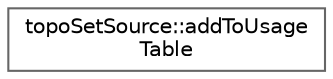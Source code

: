 digraph "Graphical Class Hierarchy"
{
 // LATEX_PDF_SIZE
  bgcolor="transparent";
  edge [fontname=Helvetica,fontsize=10,labelfontname=Helvetica,labelfontsize=10];
  node [fontname=Helvetica,fontsize=10,shape=box,height=0.2,width=0.4];
  rankdir="LR";
  Node0 [id="Node000000",label="topoSetSource::addToUsage\lTable",height=0.2,width=0.4,color="grey40", fillcolor="white", style="filled",URL="$classFoam_1_1topoSetSource_1_1addToUsageTable.html",tooltip=" "];
}
